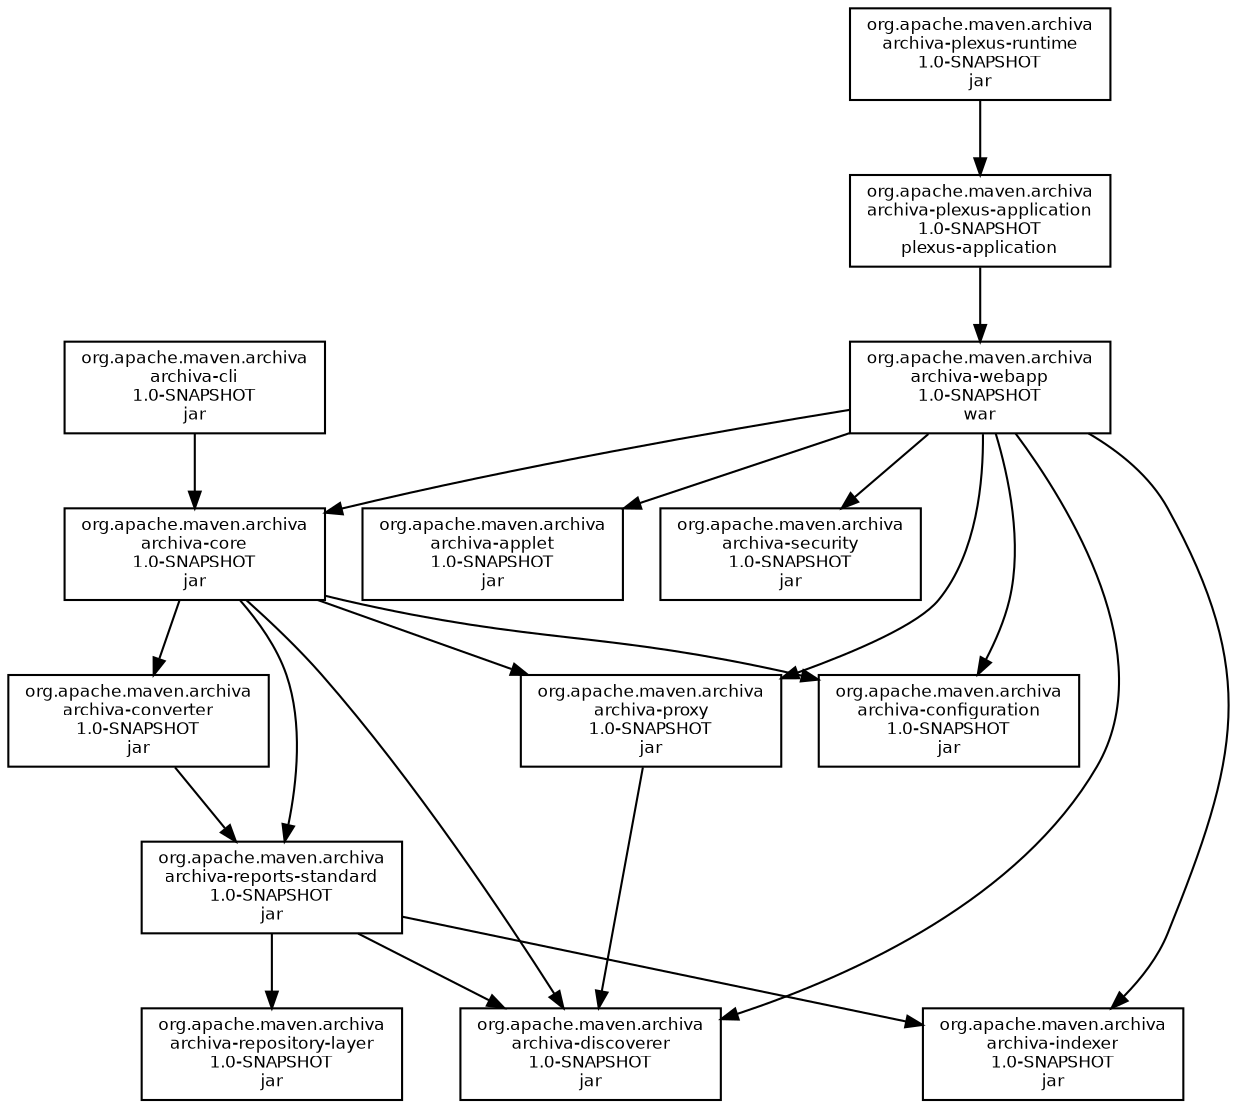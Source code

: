 // Auto generated dot file from plexus-graphing-graphviz.
digraph gid {

  // Graph Defaults
  graph [
    rankdir="TB"
  ];

  // Node Defaults.
  node [
    fontname="Helvetica",
    fontsize="8",
    shape="box"
  ];

  // Edge Defaults.
  edge [
    arrowsize="0.8"
    fontsize="8",
  ];

  // Node
  "ORGAPACHEMAVENARCHIVAARCHIVA_REPOSITORY_LAYER10_SNAPSHOTJAR" [
    label="org.apache.maven.archiva\narchiva-repository-layer\n1.0-SNAPSHOT\njar",
    fontsize="8",
    shape=box
  ];

  // Node
  "ORGAPACHEMAVENARCHIVAARCHIVA_WEBAPP10_SNAPSHOTWAR" [
    label="org.apache.maven.archiva\narchiva-webapp\n1.0-SNAPSHOT\nwar",
    fontsize="8",
    shape=box
  ];

  // Node
  "ORGAPACHEMAVENARCHIVAARCHIVA_PLEXUS_APPLICATION10_SNAPSHOTPLEXUS_APPLICATION" [
    label="org.apache.maven.archiva\narchiva-plexus-application\n1.0-SNAPSHOT\nplexus-application",
    fontsize="8",
    shape=box
  ];

  // Node
  "ORGAPACHEMAVENARCHIVAARCHIVA_CORE10_SNAPSHOTJAR" [
    label="org.apache.maven.archiva\narchiva-core\n1.0-SNAPSHOT\njar",
    fontsize="8",
    shape=box
  ];

  // Node
  "ORGAPACHEMAVENARCHIVAARCHIVA_CONFIGURATION10_SNAPSHOTJAR" [
    label="org.apache.maven.archiva\narchiva-configuration\n1.0-SNAPSHOT\njar",
    fontsize="8",
    shape=box
  ];

  // Node
  "ORGAPACHEMAVENARCHIVAARCHIVA_PROXY10_SNAPSHOTJAR" [
    label="org.apache.maven.archiva\narchiva-proxy\n1.0-SNAPSHOT\njar",
    fontsize="8",
    shape=box
  ];

  // Node
  "ORGAPACHEMAVENARCHIVAARCHIVA_REPORTS_STANDARD10_SNAPSHOTJAR" [
    label="org.apache.maven.archiva\narchiva-reports-standard\n1.0-SNAPSHOT\njar",
    fontsize="8",
    shape=box
  ];

  // Node
  "ORGAPACHEMAVENARCHIVAARCHIVA_CLI10_SNAPSHOTJAR" [
    label="org.apache.maven.archiva\narchiva-cli\n1.0-SNAPSHOT\njar",
    fontsize="8",
    shape=box
  ];

  // Node
  "ORGAPACHEMAVENARCHIVAARCHIVA_CONVERTER10_SNAPSHOTJAR" [
    label="org.apache.maven.archiva\narchiva-converter\n1.0-SNAPSHOT\njar",
    fontsize="8",
    shape=box
  ];

  // Node
  "ORGAPACHEMAVENARCHIVAARCHIVA_APPLET10_SNAPSHOTJAR" [
    label="org.apache.maven.archiva\narchiva-applet\n1.0-SNAPSHOT\njar",
    fontsize="8",
    shape=box
  ];

  // Node
  "ORGAPACHEMAVENARCHIVAARCHIVA_PLEXUS_RUNTIME10_SNAPSHOTJAR" [
    label="org.apache.maven.archiva\narchiva-plexus-runtime\n1.0-SNAPSHOT\njar",
    fontsize="8",
    shape=box
  ];

  // Node
  "ORGAPACHEMAVENARCHIVAARCHIVA_DISCOVERER10_SNAPSHOTJAR" [
    label="org.apache.maven.archiva\narchiva-discoverer\n1.0-SNAPSHOT\njar",
    fontsize="8",
    shape=box
  ];

  // Node
  "ORGAPACHEMAVENARCHIVAARCHIVA_SECURITY10_SNAPSHOTJAR" [
    label="org.apache.maven.archiva\narchiva-security\n1.0-SNAPSHOT\njar",
    fontsize="8",
    shape=box
  ];

  // Node
  "ORGAPACHEMAVENARCHIVAARCHIVA_INDEXER10_SNAPSHOTJAR" [
    label="org.apache.maven.archiva\narchiva-indexer\n1.0-SNAPSHOT\njar",
    fontsize="8",
    shape=box
  ];

  // Edge
  "ORGAPACHEMAVENARCHIVAARCHIVA_CORE10_SNAPSHOTJAR" -> "ORGAPACHEMAVENARCHIVAARCHIVA_CONVERTER10_SNAPSHOTJAR" [
    arrowtail=none,
    arrowhead=normal
  ];

  // Edge
  "ORGAPACHEMAVENARCHIVAARCHIVA_WEBAPP10_SNAPSHOTWAR" -> "ORGAPACHEMAVENARCHIVAARCHIVA_APPLET10_SNAPSHOTJAR" [
    arrowtail=none,
    arrowhead=normal
  ];

  // Edge
  "ORGAPACHEMAVENARCHIVAARCHIVA_PLEXUS_APPLICATION10_SNAPSHOTPLEXUS_APPLICATION" -> "ORGAPACHEMAVENARCHIVAARCHIVA_WEBAPP10_SNAPSHOTWAR" [
    arrowtail=none,
    arrowhead=normal
  ];

  // Edge
  "ORGAPACHEMAVENARCHIVAARCHIVA_WEBAPP10_SNAPSHOTWAR" -> "ORGAPACHEMAVENARCHIVAARCHIVA_INDEXER10_SNAPSHOTJAR" [
    arrowtail=none,
    arrowhead=normal
  ];

  // Edge
  "ORGAPACHEMAVENARCHIVAARCHIVA_CORE10_SNAPSHOTJAR" -> "ORGAPACHEMAVENARCHIVAARCHIVA_CONFIGURATION10_SNAPSHOTJAR" [
    arrowtail=none,
    arrowhead=normal
  ];

  // Edge
  "ORGAPACHEMAVENARCHIVAARCHIVA_PLEXUS_RUNTIME10_SNAPSHOTJAR" -> "ORGAPACHEMAVENARCHIVAARCHIVA_PLEXUS_APPLICATION10_SNAPSHOTPLEXUS_APPLICATION" [
    arrowtail=none,
    arrowhead=normal
  ];

  // Edge
  "ORGAPACHEMAVENARCHIVAARCHIVA_CLI10_SNAPSHOTJAR" -> "ORGAPACHEMAVENARCHIVAARCHIVA_CORE10_SNAPSHOTJAR" [
    arrowtail=none,
    arrowhead=normal
  ];

  // Edge
  "ORGAPACHEMAVENARCHIVAARCHIVA_PROXY10_SNAPSHOTJAR" -> "ORGAPACHEMAVENARCHIVAARCHIVA_DISCOVERER10_SNAPSHOTJAR" [
    arrowtail=none,
    arrowhead=normal
  ];

  // Edge
  "ORGAPACHEMAVENARCHIVAARCHIVA_REPORTS_STANDARD10_SNAPSHOTJAR" -> "ORGAPACHEMAVENARCHIVAARCHIVA_INDEXER10_SNAPSHOTJAR" [
    arrowtail=none,
    arrowhead=normal
  ];

  // Edge
  "ORGAPACHEMAVENARCHIVAARCHIVA_CORE10_SNAPSHOTJAR" -> "ORGAPACHEMAVENARCHIVAARCHIVA_DISCOVERER10_SNAPSHOTJAR" [
    arrowtail=none,
    arrowhead=normal
  ];

  // Edge
  "ORGAPACHEMAVENARCHIVAARCHIVA_REPORTS_STANDARD10_SNAPSHOTJAR" -> "ORGAPACHEMAVENARCHIVAARCHIVA_REPOSITORY_LAYER10_SNAPSHOTJAR" [
    arrowtail=none,
    arrowhead=normal
  ];

  // Edge
  "ORGAPACHEMAVENARCHIVAARCHIVA_REPORTS_STANDARD10_SNAPSHOTJAR" -> "ORGAPACHEMAVENARCHIVAARCHIVA_DISCOVERER10_SNAPSHOTJAR" [
    arrowtail=none,
    arrowhead=normal
  ];

  // Edge
  "ORGAPACHEMAVENARCHIVAARCHIVA_WEBAPP10_SNAPSHOTWAR" -> "ORGAPACHEMAVENARCHIVAARCHIVA_DISCOVERER10_SNAPSHOTJAR" [
    arrowtail=none,
    arrowhead=normal
  ];

  // Edge
  "ORGAPACHEMAVENARCHIVAARCHIVA_WEBAPP10_SNAPSHOTWAR" -> "ORGAPACHEMAVENARCHIVAARCHIVA_PROXY10_SNAPSHOTJAR" [
    arrowtail=none,
    arrowhead=normal
  ];

  // Edge
  "ORGAPACHEMAVENARCHIVAARCHIVA_CORE10_SNAPSHOTJAR" -> "ORGAPACHEMAVENARCHIVAARCHIVA_PROXY10_SNAPSHOTJAR" [
    arrowtail=none,
    arrowhead=normal
  ];

  // Edge
  "ORGAPACHEMAVENARCHIVAARCHIVA_WEBAPP10_SNAPSHOTWAR" -> "ORGAPACHEMAVENARCHIVAARCHIVA_CONFIGURATION10_SNAPSHOTJAR" [
    arrowtail=none,
    arrowhead=normal
  ];

  // Edge
  "ORGAPACHEMAVENARCHIVAARCHIVA_CONVERTER10_SNAPSHOTJAR" -> "ORGAPACHEMAVENARCHIVAARCHIVA_REPORTS_STANDARD10_SNAPSHOTJAR" [
    arrowtail=none,
    arrowhead=normal
  ];

  // Edge
  "ORGAPACHEMAVENARCHIVAARCHIVA_CORE10_SNAPSHOTJAR" -> "ORGAPACHEMAVENARCHIVAARCHIVA_REPORTS_STANDARD10_SNAPSHOTJAR" [
    arrowtail=none,
    arrowhead=normal
  ];

  // Edge
  "ORGAPACHEMAVENARCHIVAARCHIVA_WEBAPP10_SNAPSHOTWAR" -> "ORGAPACHEMAVENARCHIVAARCHIVA_CORE10_SNAPSHOTJAR" [
    arrowtail=none,
    arrowhead=normal
  ];

  // Edge
  "ORGAPACHEMAVENARCHIVAARCHIVA_WEBAPP10_SNAPSHOTWAR" -> "ORGAPACHEMAVENARCHIVAARCHIVA_SECURITY10_SNAPSHOTJAR" [
    arrowtail=none,
    arrowhead=normal
  ];
}

